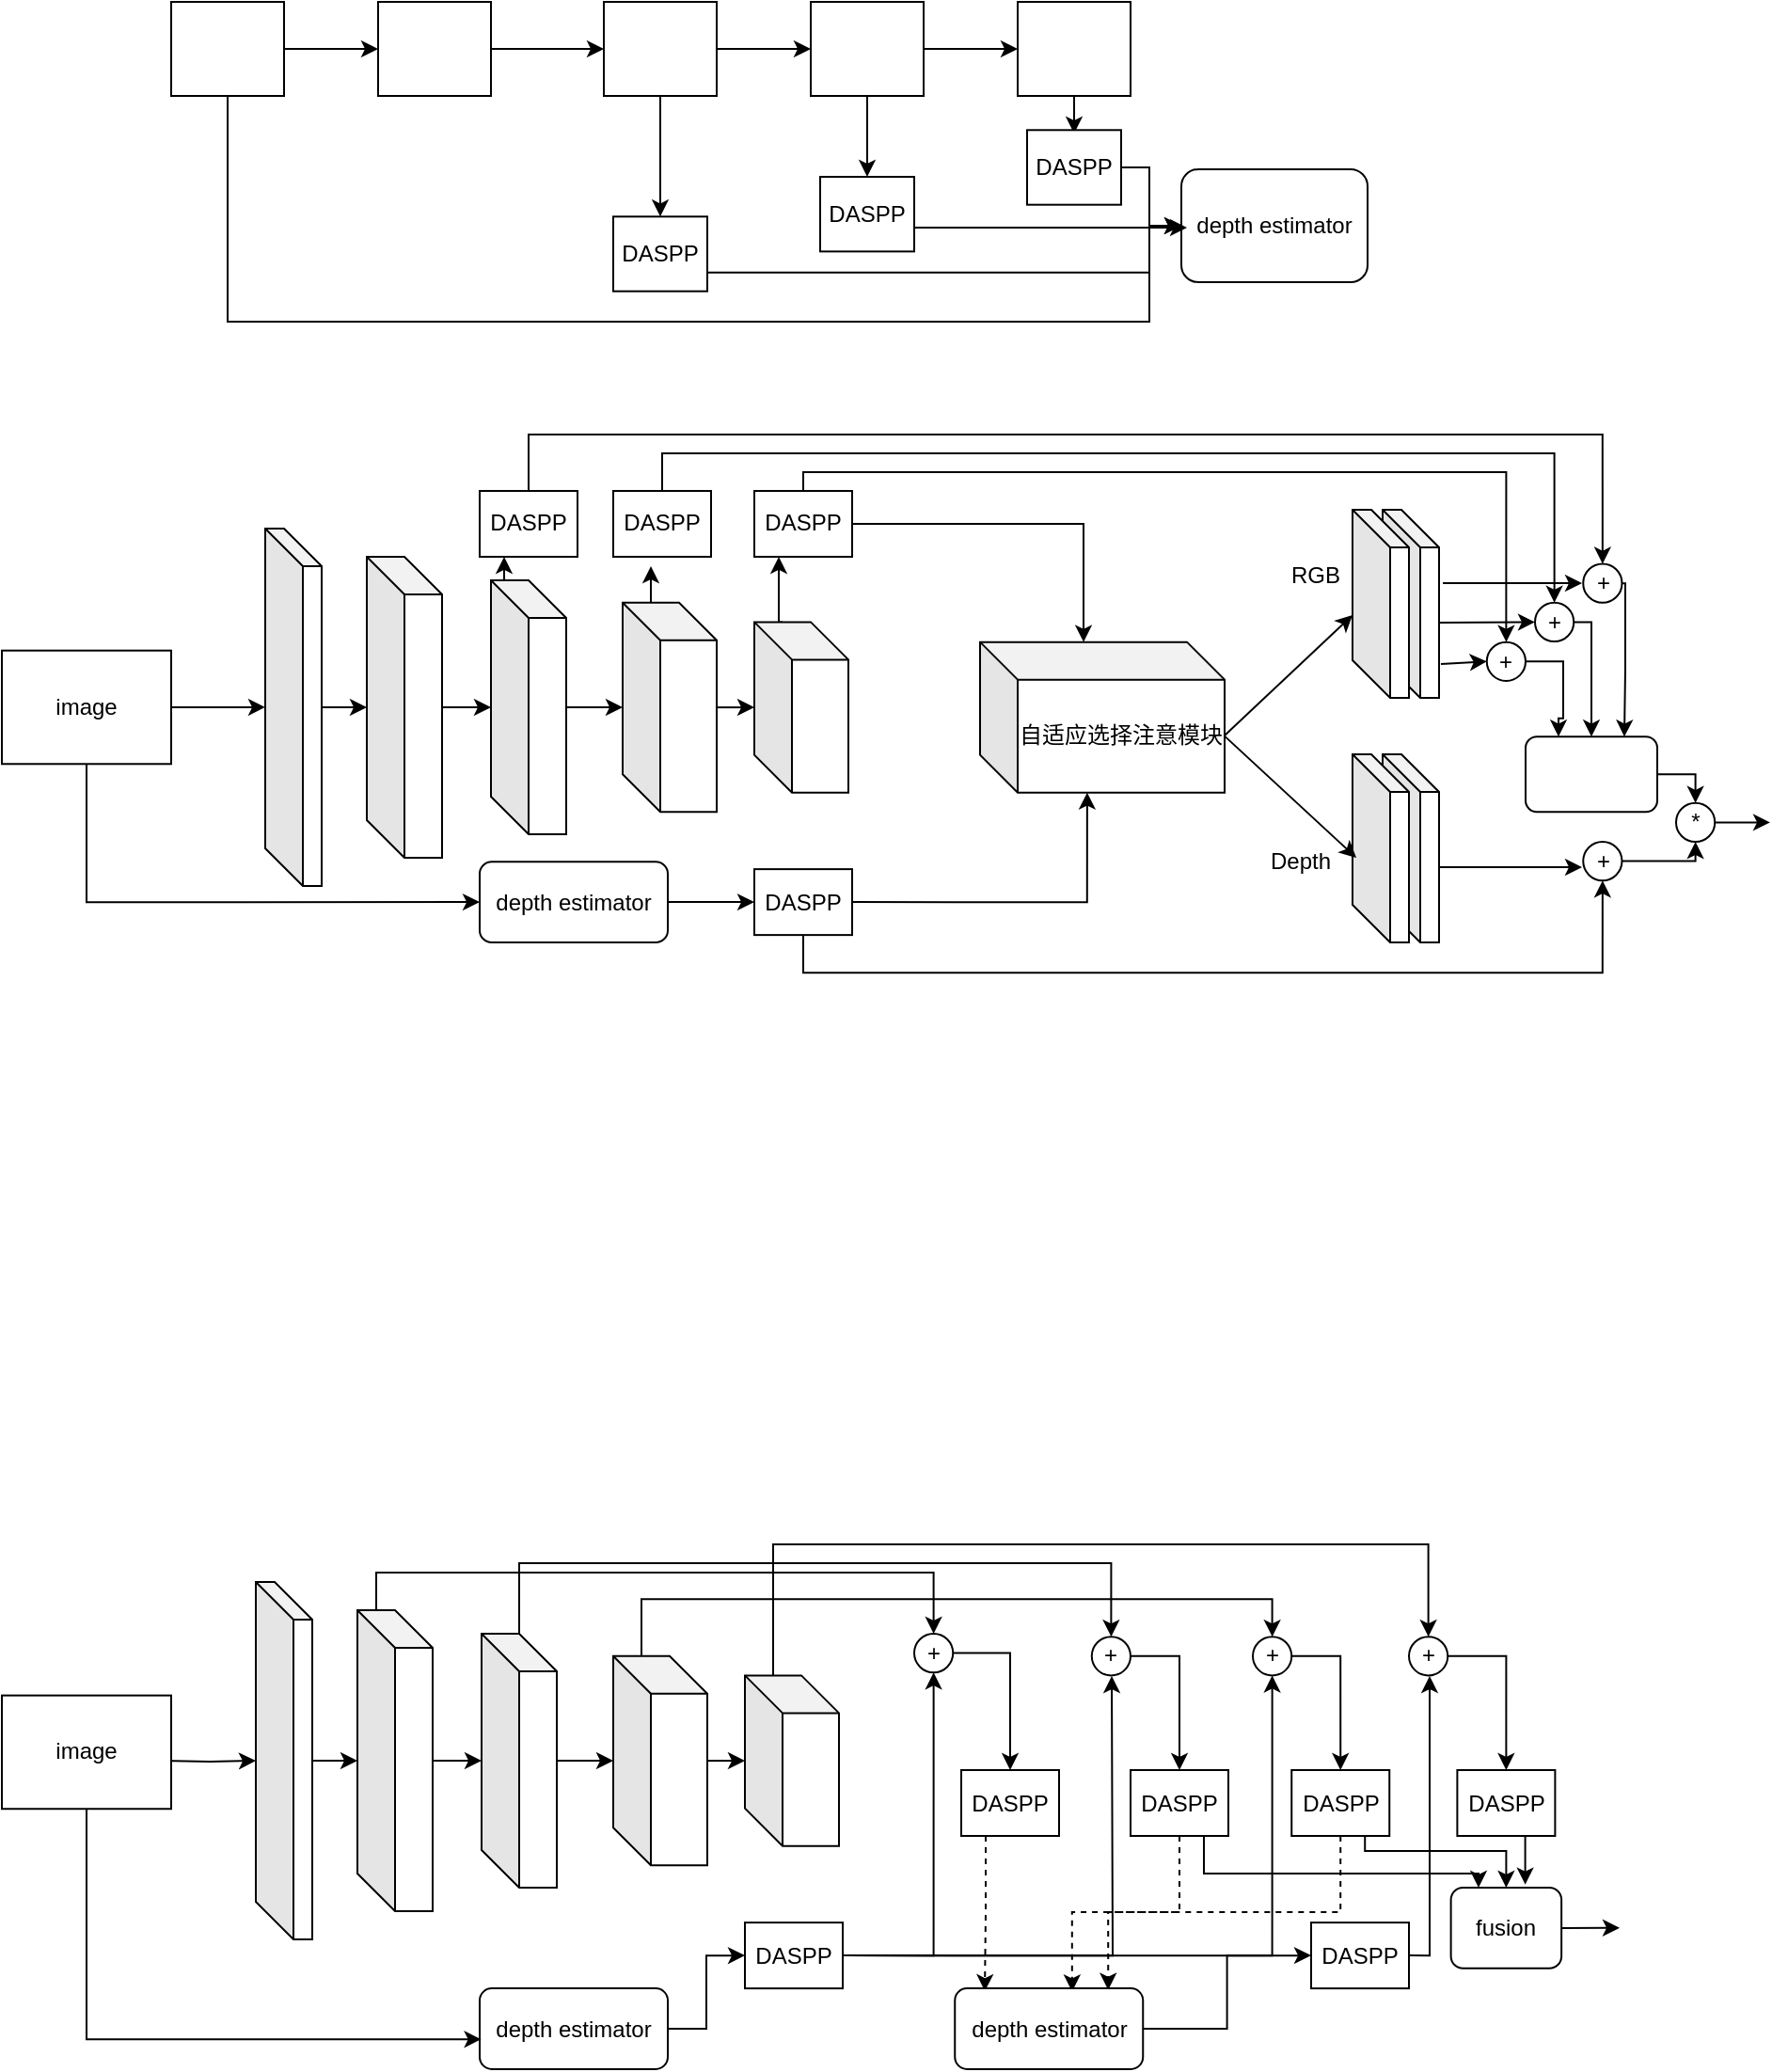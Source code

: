 <mxfile version="14.7.9" type="github">
  <diagram id="fB6I4MMEKbH8F9MEy0cq" name="Page-1">
    <mxGraphModel dx="1826" dy="600" grid="1" gridSize="10" guides="1" tooltips="1" connect="1" arrows="1" fold="1" page="1" pageScale="1" pageWidth="827" pageHeight="1169" math="0" shadow="0">
      <root>
        <mxCell id="0" />
        <mxCell id="1" parent="0" />
        <mxCell id="bgx9pGF-0ckk_dmSc3HT-4" value="" style="edgeStyle=orthogonalEdgeStyle;rounded=0;orthogonalLoop=1;jettySize=auto;html=1;" edge="1" parent="1" source="bgx9pGF-0ckk_dmSc3HT-2" target="bgx9pGF-0ckk_dmSc3HT-3">
          <mxGeometry relative="1" as="geometry" />
        </mxCell>
        <mxCell id="bgx9pGF-0ckk_dmSc3HT-2" value="" style="shape=cube;whiteSpace=wrap;html=1;boundedLbl=1;backgroundOutline=1;darkOpacity=0.05;darkOpacity2=0.1;direction=east;" vertex="1" parent="1">
          <mxGeometry x="90" y="350" width="30" height="190" as="geometry" />
        </mxCell>
        <mxCell id="bgx9pGF-0ckk_dmSc3HT-6" value="" style="edgeStyle=orthogonalEdgeStyle;rounded=0;orthogonalLoop=1;jettySize=auto;html=1;" edge="1" parent="1" source="bgx9pGF-0ckk_dmSc3HT-3" target="bgx9pGF-0ckk_dmSc3HT-5">
          <mxGeometry relative="1" as="geometry" />
        </mxCell>
        <mxCell id="bgx9pGF-0ckk_dmSc3HT-3" value="" style="shape=cube;whiteSpace=wrap;html=1;boundedLbl=1;backgroundOutline=1;darkOpacity=0.05;darkOpacity2=0.1;direction=east;" vertex="1" parent="1">
          <mxGeometry x="144" y="364.99" width="40" height="160" as="geometry" />
        </mxCell>
        <mxCell id="bgx9pGF-0ckk_dmSc3HT-8" value="" style="edgeStyle=orthogonalEdgeStyle;rounded=0;orthogonalLoop=1;jettySize=auto;html=1;" edge="1" parent="1" source="bgx9pGF-0ckk_dmSc3HT-5" target="bgx9pGF-0ckk_dmSc3HT-7">
          <mxGeometry relative="1" as="geometry" />
        </mxCell>
        <mxCell id="bgx9pGF-0ckk_dmSc3HT-107" style="edgeStyle=orthogonalEdgeStyle;rounded=0;orthogonalLoop=1;jettySize=auto;html=1;exitX=0;exitY=0;exitDx=10;exitDy=0;exitPerimeter=0;entryX=0.25;entryY=1;entryDx=0;entryDy=0;" edge="1" parent="1" source="bgx9pGF-0ckk_dmSc3HT-5" target="bgx9pGF-0ckk_dmSc3HT-104">
          <mxGeometry relative="1" as="geometry" />
        </mxCell>
        <mxCell id="bgx9pGF-0ckk_dmSc3HT-5" value="" style="shape=cube;whiteSpace=wrap;html=1;boundedLbl=1;backgroundOutline=1;darkOpacity=0.05;darkOpacity2=0.1;direction=east;" vertex="1" parent="1">
          <mxGeometry x="210" y="377.5" width="40" height="135" as="geometry" />
        </mxCell>
        <mxCell id="bgx9pGF-0ckk_dmSc3HT-10" value="" style="edgeStyle=orthogonalEdgeStyle;rounded=0;orthogonalLoop=1;jettySize=auto;html=1;" edge="1" parent="1" source="bgx9pGF-0ckk_dmSc3HT-7" target="bgx9pGF-0ckk_dmSc3HT-9">
          <mxGeometry relative="1" as="geometry" />
        </mxCell>
        <mxCell id="bgx9pGF-0ckk_dmSc3HT-106" style="edgeStyle=orthogonalEdgeStyle;rounded=0;orthogonalLoop=1;jettySize=auto;html=1;exitX=0;exitY=0;exitDx=15;exitDy=0;exitPerimeter=0;" edge="1" parent="1" source="bgx9pGF-0ckk_dmSc3HT-7">
          <mxGeometry relative="1" as="geometry">
            <mxPoint x="295" y="370" as="targetPoint" />
          </mxGeometry>
        </mxCell>
        <mxCell id="bgx9pGF-0ckk_dmSc3HT-7" value="" style="shape=cube;whiteSpace=wrap;html=1;boundedLbl=1;backgroundOutline=1;darkOpacity=0.05;darkOpacity2=0.1;direction=east;" vertex="1" parent="1">
          <mxGeometry x="280" y="389.38" width="50" height="111.25" as="geometry" />
        </mxCell>
        <mxCell id="bgx9pGF-0ckk_dmSc3HT-105" style="edgeStyle=orthogonalEdgeStyle;rounded=0;orthogonalLoop=1;jettySize=auto;html=1;exitX=0;exitY=0;exitDx=15;exitDy=0;exitPerimeter=0;entryX=0.25;entryY=1;entryDx=0;entryDy=0;" edge="1" parent="1" source="bgx9pGF-0ckk_dmSc3HT-9" target="bgx9pGF-0ckk_dmSc3HT-13">
          <mxGeometry relative="1" as="geometry" />
        </mxCell>
        <mxCell id="bgx9pGF-0ckk_dmSc3HT-9" value="" style="shape=cube;whiteSpace=wrap;html=1;boundedLbl=1;backgroundOutline=1;darkOpacity=0.05;darkOpacity2=0.1;direction=east;" vertex="1" parent="1">
          <mxGeometry x="350" y="399.7" width="50" height="90.62" as="geometry" />
        </mxCell>
        <mxCell id="bgx9pGF-0ckk_dmSc3HT-69" style="edgeStyle=orthogonalEdgeStyle;rounded=0;orthogonalLoop=1;jettySize=auto;html=1;exitX=1;exitY=0.5;exitDx=0;exitDy=0;entryX=0;entryY=0;entryDx=55;entryDy=0;entryPerimeter=0;" edge="1" parent="1" source="bgx9pGF-0ckk_dmSc3HT-13" target="bgx9pGF-0ckk_dmSc3HT-65">
          <mxGeometry relative="1" as="geometry" />
        </mxCell>
        <mxCell id="bgx9pGF-0ckk_dmSc3HT-126" style="edgeStyle=orthogonalEdgeStyle;rounded=0;orthogonalLoop=1;jettySize=auto;html=1;exitX=0.5;exitY=0;exitDx=0;exitDy=0;entryX=0.5;entryY=0;entryDx=0;entryDy=0;" edge="1" parent="1" source="bgx9pGF-0ckk_dmSc3HT-13" target="bgx9pGF-0ckk_dmSc3HT-96">
          <mxGeometry relative="1" as="geometry">
            <Array as="points">
              <mxPoint x="376" y="320" />
              <mxPoint x="750" y="320" />
            </Array>
          </mxGeometry>
        </mxCell>
        <mxCell id="bgx9pGF-0ckk_dmSc3HT-13" value="DASPP" style="rounded=0;whiteSpace=wrap;html=1;" vertex="1" parent="1">
          <mxGeometry x="350" y="329.99" width="52" height="35" as="geometry" />
        </mxCell>
        <mxCell id="bgx9pGF-0ckk_dmSc3HT-51" style="edgeStyle=orthogonalEdgeStyle;rounded=0;orthogonalLoop=1;jettySize=auto;html=1;exitX=1;exitY=0.5;exitDx=0;exitDy=0;" edge="1" parent="1" source="bgx9pGF-0ckk_dmSc3HT-31">
          <mxGeometry relative="1" as="geometry">
            <mxPoint x="610" y="190" as="targetPoint" />
            <Array as="points">
              <mxPoint x="435" y="190" />
            </Array>
          </mxGeometry>
        </mxCell>
        <mxCell id="bgx9pGF-0ckk_dmSc3HT-31" value="DASPP" style="rounded=0;whiteSpace=wrap;html=1;" vertex="1" parent="1">
          <mxGeometry x="385" y="163" width="50" height="39.69" as="geometry" />
        </mxCell>
        <mxCell id="bgx9pGF-0ckk_dmSc3HT-34" value="" style="edgeStyle=orthogonalEdgeStyle;rounded=0;orthogonalLoop=1;jettySize=auto;html=1;" edge="1" parent="1" source="bgx9pGF-0ckk_dmSc3HT-32" target="bgx9pGF-0ckk_dmSc3HT-33">
          <mxGeometry relative="1" as="geometry" />
        </mxCell>
        <mxCell id="bgx9pGF-0ckk_dmSc3HT-32" value="" style="rounded=0;whiteSpace=wrap;html=1;" vertex="1" parent="1">
          <mxGeometry x="40" y="70" width="60" height="50" as="geometry" />
        </mxCell>
        <mxCell id="bgx9pGF-0ckk_dmSc3HT-36" value="" style="edgeStyle=orthogonalEdgeStyle;rounded=0;orthogonalLoop=1;jettySize=auto;html=1;" edge="1" parent="1" source="bgx9pGF-0ckk_dmSc3HT-33" target="bgx9pGF-0ckk_dmSc3HT-35">
          <mxGeometry relative="1" as="geometry" />
        </mxCell>
        <mxCell id="bgx9pGF-0ckk_dmSc3HT-33" value="" style="rounded=0;whiteSpace=wrap;html=1;" vertex="1" parent="1">
          <mxGeometry x="150" y="70" width="60" height="50" as="geometry" />
        </mxCell>
        <mxCell id="bgx9pGF-0ckk_dmSc3HT-40" value="" style="edgeStyle=orthogonalEdgeStyle;rounded=0;orthogonalLoop=1;jettySize=auto;html=1;" edge="1" parent="1" source="bgx9pGF-0ckk_dmSc3HT-35" target="bgx9pGF-0ckk_dmSc3HT-39">
          <mxGeometry relative="1" as="geometry" />
        </mxCell>
        <mxCell id="bgx9pGF-0ckk_dmSc3HT-47" style="edgeStyle=orthogonalEdgeStyle;rounded=0;orthogonalLoop=1;jettySize=auto;html=1;exitX=0.5;exitY=1;exitDx=0;exitDy=0;entryX=0.5;entryY=0;entryDx=0;entryDy=0;" edge="1" parent="1" source="bgx9pGF-0ckk_dmSc3HT-35" target="bgx9pGF-0ckk_dmSc3HT-44">
          <mxGeometry relative="1" as="geometry" />
        </mxCell>
        <mxCell id="bgx9pGF-0ckk_dmSc3HT-35" value="" style="rounded=0;whiteSpace=wrap;html=1;" vertex="1" parent="1">
          <mxGeometry x="270" y="70" width="60" height="50" as="geometry" />
        </mxCell>
        <mxCell id="bgx9pGF-0ckk_dmSc3HT-42" value="" style="edgeStyle=orthogonalEdgeStyle;rounded=0;orthogonalLoop=1;jettySize=auto;html=1;" edge="1" parent="1" source="bgx9pGF-0ckk_dmSc3HT-39" target="bgx9pGF-0ckk_dmSc3HT-41">
          <mxGeometry relative="1" as="geometry" />
        </mxCell>
        <mxCell id="bgx9pGF-0ckk_dmSc3HT-48" style="edgeStyle=orthogonalEdgeStyle;rounded=0;orthogonalLoop=1;jettySize=auto;html=1;exitX=0.5;exitY=1;exitDx=0;exitDy=0;entryX=0.5;entryY=0;entryDx=0;entryDy=0;" edge="1" parent="1" source="bgx9pGF-0ckk_dmSc3HT-39" target="bgx9pGF-0ckk_dmSc3HT-31">
          <mxGeometry relative="1" as="geometry" />
        </mxCell>
        <mxCell id="bgx9pGF-0ckk_dmSc3HT-39" value="" style="rounded=0;whiteSpace=wrap;html=1;" vertex="1" parent="1">
          <mxGeometry x="380" y="70" width="60" height="50" as="geometry" />
        </mxCell>
        <mxCell id="bgx9pGF-0ckk_dmSc3HT-49" style="edgeStyle=orthogonalEdgeStyle;rounded=0;orthogonalLoop=1;jettySize=auto;html=1;exitX=0.5;exitY=1;exitDx=0;exitDy=0;" edge="1" parent="1" source="bgx9pGF-0ckk_dmSc3HT-41">
          <mxGeometry relative="1" as="geometry">
            <mxPoint x="520" y="140" as="targetPoint" />
          </mxGeometry>
        </mxCell>
        <mxCell id="bgx9pGF-0ckk_dmSc3HT-41" value="" style="rounded=0;whiteSpace=wrap;html=1;" vertex="1" parent="1">
          <mxGeometry x="490" y="70" width="60" height="50" as="geometry" />
        </mxCell>
        <mxCell id="bgx9pGF-0ckk_dmSc3HT-43" value="depth estimator" style="rounded=1;whiteSpace=wrap;html=1;" vertex="1" parent="1">
          <mxGeometry x="577" y="159" width="99" height="60" as="geometry" />
        </mxCell>
        <mxCell id="bgx9pGF-0ckk_dmSc3HT-53" style="edgeStyle=orthogonalEdgeStyle;rounded=0;orthogonalLoop=1;jettySize=auto;html=1;exitX=1;exitY=0.75;exitDx=0;exitDy=0;" edge="1" parent="1" source="bgx9pGF-0ckk_dmSc3HT-44">
          <mxGeometry relative="1" as="geometry">
            <mxPoint x="580" y="190" as="targetPoint" />
            <Array as="points">
              <mxPoint x="560" y="214" />
              <mxPoint x="560" y="190" />
            </Array>
          </mxGeometry>
        </mxCell>
        <mxCell id="bgx9pGF-0ckk_dmSc3HT-44" value="DASPP" style="rounded=0;whiteSpace=wrap;html=1;" vertex="1" parent="1">
          <mxGeometry x="275" y="184.15" width="50" height="39.69" as="geometry" />
        </mxCell>
        <mxCell id="bgx9pGF-0ckk_dmSc3HT-50" style="edgeStyle=orthogonalEdgeStyle;rounded=0;orthogonalLoop=1;jettySize=auto;html=1;exitX=1;exitY=0.5;exitDx=0;exitDy=0;" edge="1" parent="1" source="bgx9pGF-0ckk_dmSc3HT-45" target="bgx9pGF-0ckk_dmSc3HT-43">
          <mxGeometry relative="1" as="geometry">
            <Array as="points">
              <mxPoint x="560" y="158" />
              <mxPoint x="560" y="189" />
            </Array>
          </mxGeometry>
        </mxCell>
        <mxCell id="bgx9pGF-0ckk_dmSc3HT-45" value="DASPP" style="rounded=0;whiteSpace=wrap;html=1;" vertex="1" parent="1">
          <mxGeometry x="495" y="138.15" width="50" height="39.69" as="geometry" />
        </mxCell>
        <mxCell id="bgx9pGF-0ckk_dmSc3HT-70" style="edgeStyle=orthogonalEdgeStyle;rounded=0;orthogonalLoop=1;jettySize=auto;html=1;exitX=1;exitY=0.5;exitDx=0;exitDy=0;entryX=0.438;entryY=1;entryDx=0;entryDy=0;entryPerimeter=0;" edge="1" parent="1" source="bgx9pGF-0ckk_dmSc3HT-64" target="bgx9pGF-0ckk_dmSc3HT-65">
          <mxGeometry relative="1" as="geometry" />
        </mxCell>
        <mxCell id="bgx9pGF-0ckk_dmSc3HT-65" value="自适应选择注意模块" style="shape=cube;whiteSpace=wrap;html=1;boundedLbl=1;backgroundOutline=1;darkOpacity=0.05;darkOpacity2=0.1;" vertex="1" parent="1">
          <mxGeometry x="470" y="410.32" width="130" height="80" as="geometry" />
        </mxCell>
        <mxCell id="bgx9pGF-0ckk_dmSc3HT-67" style="edgeStyle=orthogonalEdgeStyle;rounded=0;orthogonalLoop=1;jettySize=auto;html=1;entryX=0;entryY=0.5;entryDx=0;entryDy=0;exitX=0.5;exitY=1;exitDx=0;exitDy=0;" edge="1" parent="1" source="bgx9pGF-0ckk_dmSc3HT-32" target="bgx9pGF-0ckk_dmSc3HT-43">
          <mxGeometry relative="1" as="geometry">
            <mxPoint x="270" y="240" as="sourcePoint" />
            <Array as="points">
              <mxPoint x="70" y="240" />
              <mxPoint x="560" y="240" />
              <mxPoint x="560" y="189" />
            </Array>
          </mxGeometry>
        </mxCell>
        <mxCell id="bgx9pGF-0ckk_dmSc3HT-101" style="edgeStyle=orthogonalEdgeStyle;rounded=0;orthogonalLoop=1;jettySize=auto;html=1;exitX=0;exitY=0;exitDx=30;exitDy=60;exitPerimeter=0;" edge="1" parent="1" source="bgx9pGF-0ckk_dmSc3HT-79">
          <mxGeometry relative="1" as="geometry">
            <mxPoint x="790" y="530" as="targetPoint" />
          </mxGeometry>
        </mxCell>
        <mxCell id="bgx9pGF-0ckk_dmSc3HT-79" value="" style="shape=cube;whiteSpace=wrap;html=1;boundedLbl=1;backgroundOutline=1;darkOpacity=0.05;darkOpacity2=0.1;direction=east;" vertex="1" parent="1">
          <mxGeometry x="684" y="470" width="30" height="100" as="geometry" />
        </mxCell>
        <mxCell id="bgx9pGF-0ckk_dmSc3HT-80" value="" style="shape=cube;whiteSpace=wrap;html=1;boundedLbl=1;backgroundOutline=1;darkOpacity=0.05;darkOpacity2=0.1;direction=east;" vertex="1" parent="1">
          <mxGeometry x="668" y="470" width="30" height="100" as="geometry" />
        </mxCell>
        <mxCell id="bgx9pGF-0ckk_dmSc3HT-81" value="" style="shape=cube;whiteSpace=wrap;html=1;boundedLbl=1;backgroundOutline=1;darkOpacity=0.05;darkOpacity2=0.1;direction=east;" vertex="1" parent="1">
          <mxGeometry x="684" y="340" width="30" height="100" as="geometry" />
        </mxCell>
        <mxCell id="bgx9pGF-0ckk_dmSc3HT-82" value="" style="shape=cube;whiteSpace=wrap;html=1;boundedLbl=1;backgroundOutline=1;darkOpacity=0.05;darkOpacity2=0.1;direction=east;" vertex="1" parent="1">
          <mxGeometry x="668" y="340" width="30" height="100" as="geometry" />
        </mxCell>
        <mxCell id="bgx9pGF-0ckk_dmSc3HT-83" value="" style="endArrow=classic;html=1;entryX=0;entryY=0.56;entryDx=0;entryDy=0;entryPerimeter=0;" edge="1" parent="1" target="bgx9pGF-0ckk_dmSc3HT-82">
          <mxGeometry width="50" height="50" relative="1" as="geometry">
            <mxPoint x="600" y="460" as="sourcePoint" />
            <mxPoint x="651.5" y="399.7" as="targetPoint" />
          </mxGeometry>
        </mxCell>
        <mxCell id="bgx9pGF-0ckk_dmSc3HT-85" value="" style="endArrow=classic;html=1;exitX=0;exitY=0;exitDx=130;exitDy=50;exitPerimeter=0;entryX=0.067;entryY=0.55;entryDx=0;entryDy=0;entryPerimeter=0;" edge="1" parent="1" source="bgx9pGF-0ckk_dmSc3HT-65" target="bgx9pGF-0ckk_dmSc3HT-80">
          <mxGeometry width="50" height="50" relative="1" as="geometry">
            <mxPoint x="490" y="470" as="sourcePoint" />
            <mxPoint x="540" y="420" as="targetPoint" />
          </mxGeometry>
        </mxCell>
        <mxCell id="bgx9pGF-0ckk_dmSc3HT-131" style="edgeStyle=orthogonalEdgeStyle;rounded=0;orthogonalLoop=1;jettySize=auto;html=1;exitX=1;exitY=0.5;exitDx=0;exitDy=0;entryX=0.5;entryY=0;entryDx=0;entryDy=0;" edge="1" parent="1" source="bgx9pGF-0ckk_dmSc3HT-92" target="bgx9pGF-0ckk_dmSc3HT-129">
          <mxGeometry relative="1" as="geometry">
            <Array as="points">
              <mxPoint x="795" y="400" />
            </Array>
          </mxGeometry>
        </mxCell>
        <mxCell id="bgx9pGF-0ckk_dmSc3HT-92" value="+" style="ellipse;whiteSpace=wrap;html=1;aspect=fixed;" vertex="1" parent="1">
          <mxGeometry x="765" y="389.38" width="20.62" height="20.62" as="geometry" />
        </mxCell>
        <mxCell id="bgx9pGF-0ckk_dmSc3HT-132" style="edgeStyle=orthogonalEdgeStyle;rounded=0;orthogonalLoop=1;jettySize=auto;html=1;exitX=1;exitY=0.5;exitDx=0;exitDy=0;entryX=0.25;entryY=0;entryDx=0;entryDy=0;" edge="1" parent="1" source="bgx9pGF-0ckk_dmSc3HT-96" target="bgx9pGF-0ckk_dmSc3HT-129">
          <mxGeometry relative="1" as="geometry" />
        </mxCell>
        <mxCell id="bgx9pGF-0ckk_dmSc3HT-96" value="+" style="ellipse;whiteSpace=wrap;html=1;aspect=fixed;" vertex="1" parent="1">
          <mxGeometry x="739.38" y="410.32" width="20.62" height="20.62" as="geometry" />
        </mxCell>
        <mxCell id="bgx9pGF-0ckk_dmSc3HT-134" style="edgeStyle=orthogonalEdgeStyle;rounded=0;orthogonalLoop=1;jettySize=auto;html=1;exitX=1;exitY=0.5;exitDx=0;exitDy=0;entryX=0.5;entryY=1;entryDx=0;entryDy=0;" edge="1" parent="1" source="bgx9pGF-0ckk_dmSc3HT-99" target="bgx9pGF-0ckk_dmSc3HT-133">
          <mxGeometry relative="1" as="geometry">
            <Array as="points">
              <mxPoint x="850" y="527" />
            </Array>
          </mxGeometry>
        </mxCell>
        <mxCell id="bgx9pGF-0ckk_dmSc3HT-99" value="+" style="ellipse;whiteSpace=wrap;html=1;aspect=fixed;" vertex="1" parent="1">
          <mxGeometry x="790.62" y="516.5" width="20.62" height="20.62" as="geometry" />
        </mxCell>
        <mxCell id="bgx9pGF-0ckk_dmSc3HT-127" style="edgeStyle=orthogonalEdgeStyle;rounded=0;orthogonalLoop=1;jettySize=auto;html=1;exitX=0.5;exitY=0;exitDx=0;exitDy=0;entryX=0.5;entryY=0;entryDx=0;entryDy=0;" edge="1" parent="1" source="bgx9pGF-0ckk_dmSc3HT-103" target="bgx9pGF-0ckk_dmSc3HT-92">
          <mxGeometry relative="1" as="geometry">
            <Array as="points">
              <mxPoint x="301" y="310" />
              <mxPoint x="775" y="310" />
            </Array>
          </mxGeometry>
        </mxCell>
        <mxCell id="bgx9pGF-0ckk_dmSc3HT-103" value="DASPP" style="rounded=0;whiteSpace=wrap;html=1;" vertex="1" parent="1">
          <mxGeometry x="275" y="329.99" width="52" height="35" as="geometry" />
        </mxCell>
        <mxCell id="bgx9pGF-0ckk_dmSc3HT-128" style="edgeStyle=orthogonalEdgeStyle;rounded=0;orthogonalLoop=1;jettySize=auto;html=1;exitX=0.5;exitY=0;exitDx=0;exitDy=0;entryX=0.5;entryY=0;entryDx=0;entryDy=0;" edge="1" parent="1" source="bgx9pGF-0ckk_dmSc3HT-104" target="bgx9pGF-0ckk_dmSc3HT-86">
          <mxGeometry relative="1" as="geometry">
            <Array as="points">
              <mxPoint x="230" y="300" />
              <mxPoint x="801" y="300" />
            </Array>
          </mxGeometry>
        </mxCell>
        <mxCell id="bgx9pGF-0ckk_dmSc3HT-104" value="DASPP" style="rounded=0;whiteSpace=wrap;html=1;" vertex="1" parent="1">
          <mxGeometry x="204" y="329.99" width="52" height="35" as="geometry" />
        </mxCell>
        <mxCell id="bgx9pGF-0ckk_dmSc3HT-111" style="edgeStyle=orthogonalEdgeStyle;rounded=0;orthogonalLoop=1;jettySize=auto;html=1;exitX=1;exitY=0.5;exitDx=0;exitDy=0;entryX=0;entryY=0.5;entryDx=0;entryDy=0;" edge="1" parent="1" source="bgx9pGF-0ckk_dmSc3HT-108" target="bgx9pGF-0ckk_dmSc3HT-64">
          <mxGeometry relative="1" as="geometry" />
        </mxCell>
        <mxCell id="bgx9pGF-0ckk_dmSc3HT-108" value="depth estimator" style="rounded=1;whiteSpace=wrap;html=1;" vertex="1" parent="1">
          <mxGeometry x="204" y="527.12" width="100" height="42.88" as="geometry" />
        </mxCell>
        <mxCell id="bgx9pGF-0ckk_dmSc3HT-112" style="edgeStyle=orthogonalEdgeStyle;rounded=0;orthogonalLoop=1;jettySize=auto;html=1;exitX=0.5;exitY=1;exitDx=0;exitDy=0;entryX=0.5;entryY=1;entryDx=0;entryDy=0;" edge="1" parent="1" source="bgx9pGF-0ckk_dmSc3HT-64" target="bgx9pGF-0ckk_dmSc3HT-99">
          <mxGeometry relative="1" as="geometry" />
        </mxCell>
        <mxCell id="bgx9pGF-0ckk_dmSc3HT-64" value="DASPP" style="rounded=0;whiteSpace=wrap;html=1;" vertex="1" parent="1">
          <mxGeometry x="350" y="531.06" width="52" height="35" as="geometry" />
        </mxCell>
        <mxCell id="bgx9pGF-0ckk_dmSc3HT-130" style="edgeStyle=orthogonalEdgeStyle;rounded=0;orthogonalLoop=1;jettySize=auto;html=1;exitX=1;exitY=0.5;exitDx=0;exitDy=0;entryX=0.75;entryY=0;entryDx=0;entryDy=0;" edge="1" parent="1" source="bgx9pGF-0ckk_dmSc3HT-86" target="bgx9pGF-0ckk_dmSc3HT-129">
          <mxGeometry relative="1" as="geometry">
            <Array as="points">
              <mxPoint x="813" y="379" />
              <mxPoint x="813" y="425" />
            </Array>
          </mxGeometry>
        </mxCell>
        <mxCell id="bgx9pGF-0ckk_dmSc3HT-86" value="+" style="ellipse;whiteSpace=wrap;html=1;aspect=fixed;" vertex="1" parent="1">
          <mxGeometry x="790.62" y="368.76" width="20.62" height="20.62" as="geometry" />
        </mxCell>
        <mxCell id="bgx9pGF-0ckk_dmSc3HT-120" value="" style="endArrow=classic;html=1;exitX=1.033;exitY=0.82;exitDx=0;exitDy=0;exitPerimeter=0;entryX=0;entryY=0.5;entryDx=0;entryDy=0;" edge="1" parent="1" source="bgx9pGF-0ckk_dmSc3HT-81" target="bgx9pGF-0ckk_dmSc3HT-96">
          <mxGeometry width="50" height="50" relative="1" as="geometry">
            <mxPoint x="800" y="420" as="sourcePoint" />
            <mxPoint x="740" y="420" as="targetPoint" />
          </mxGeometry>
        </mxCell>
        <mxCell id="bgx9pGF-0ckk_dmSc3HT-124" value="" style="endArrow=classic;html=1;exitX=0;exitY=0;exitDx=30;exitDy=60;exitPerimeter=0;entryX=0;entryY=0.5;entryDx=0;entryDy=0;" edge="1" parent="1" source="bgx9pGF-0ckk_dmSc3HT-81" target="bgx9pGF-0ckk_dmSc3HT-92">
          <mxGeometry width="50" height="50" relative="1" as="geometry">
            <mxPoint x="780" y="470" as="sourcePoint" />
            <mxPoint x="830" y="420" as="targetPoint" />
          </mxGeometry>
        </mxCell>
        <mxCell id="bgx9pGF-0ckk_dmSc3HT-125" value="" style="endArrow=classic;html=1;exitX=1.067;exitY=0.39;exitDx=0;exitDy=0;exitPerimeter=0;" edge="1" parent="1" source="bgx9pGF-0ckk_dmSc3HT-81">
          <mxGeometry width="50" height="50" relative="1" as="geometry">
            <mxPoint x="780" y="470" as="sourcePoint" />
            <mxPoint x="790" y="379" as="targetPoint" />
          </mxGeometry>
        </mxCell>
        <mxCell id="bgx9pGF-0ckk_dmSc3HT-139" style="edgeStyle=orthogonalEdgeStyle;rounded=0;orthogonalLoop=1;jettySize=auto;html=1;exitX=1;exitY=0.5;exitDx=0;exitDy=0;entryX=0.5;entryY=0;entryDx=0;entryDy=0;" edge="1" parent="1" source="bgx9pGF-0ckk_dmSc3HT-129" target="bgx9pGF-0ckk_dmSc3HT-133">
          <mxGeometry relative="1" as="geometry" />
        </mxCell>
        <mxCell id="bgx9pGF-0ckk_dmSc3HT-129" value="" style="rounded=1;whiteSpace=wrap;html=1;" vertex="1" parent="1">
          <mxGeometry x="760" y="460.63" width="70" height="40" as="geometry" />
        </mxCell>
        <mxCell id="bgx9pGF-0ckk_dmSc3HT-140" style="edgeStyle=orthogonalEdgeStyle;rounded=0;orthogonalLoop=1;jettySize=auto;html=1;exitX=1;exitY=0.5;exitDx=0;exitDy=0;" edge="1" parent="1" source="bgx9pGF-0ckk_dmSc3HT-133">
          <mxGeometry relative="1" as="geometry">
            <mxPoint x="890" y="506" as="targetPoint" />
          </mxGeometry>
        </mxCell>
        <mxCell id="bgx9pGF-0ckk_dmSc3HT-133" value="*" style="ellipse;whiteSpace=wrap;html=1;aspect=fixed;" vertex="1" parent="1">
          <mxGeometry x="840" y="495.88" width="20.62" height="20.62" as="geometry" />
        </mxCell>
        <mxCell id="bgx9pGF-0ckk_dmSc3HT-141" value="RGB" style="text;html=1;resizable=0;autosize=1;align=center;verticalAlign=middle;points=[];fillColor=none;strokeColor=none;rounded=0;" vertex="1" parent="1">
          <mxGeometry x="628" y="364.99" width="40" height="20" as="geometry" />
        </mxCell>
        <mxCell id="bgx9pGF-0ckk_dmSc3HT-142" value="Depth" style="text;html=1;resizable=0;autosize=1;align=center;verticalAlign=middle;points=[];fillColor=none;strokeColor=none;rounded=0;" vertex="1" parent="1">
          <mxGeometry x="615" y="517.12" width="50" height="20" as="geometry" />
        </mxCell>
        <mxCell id="bgx9pGF-0ckk_dmSc3HT-146" style="edgeStyle=orthogonalEdgeStyle;rounded=0;orthogonalLoop=1;jettySize=auto;html=1;exitX=0.5;exitY=1;exitDx=0;exitDy=0;entryX=0;entryY=0.5;entryDx=0;entryDy=0;" edge="1" parent="1" source="bgx9pGF-0ckk_dmSc3HT-145" target="bgx9pGF-0ckk_dmSc3HT-108">
          <mxGeometry relative="1" as="geometry" />
        </mxCell>
        <mxCell id="bgx9pGF-0ckk_dmSc3HT-147" style="edgeStyle=orthogonalEdgeStyle;rounded=0;orthogonalLoop=1;jettySize=auto;html=1;exitX=1;exitY=0.5;exitDx=0;exitDy=0;" edge="1" parent="1" source="bgx9pGF-0ckk_dmSc3HT-145" target="bgx9pGF-0ckk_dmSc3HT-2">
          <mxGeometry relative="1" as="geometry" />
        </mxCell>
        <mxCell id="bgx9pGF-0ckk_dmSc3HT-145" value="image" style="rounded=0;whiteSpace=wrap;html=1;" vertex="1" parent="1">
          <mxGeometry x="-50" y="414.84" width="90" height="60.3" as="geometry" />
        </mxCell>
        <mxCell id="bgx9pGF-0ckk_dmSc3HT-148" value="" style="edgeStyle=orthogonalEdgeStyle;rounded=0;orthogonalLoop=1;jettySize=auto;html=1;" edge="1" parent="1" source="bgx9pGF-0ckk_dmSc3HT-149" target="bgx9pGF-0ckk_dmSc3HT-151">
          <mxGeometry relative="1" as="geometry" />
        </mxCell>
        <mxCell id="bgx9pGF-0ckk_dmSc3HT-149" value="" style="shape=cube;whiteSpace=wrap;html=1;boundedLbl=1;backgroundOutline=1;darkOpacity=0.05;darkOpacity2=0.1;direction=east;" vertex="1" parent="1">
          <mxGeometry x="85" y="910" width="30" height="190" as="geometry" />
        </mxCell>
        <mxCell id="bgx9pGF-0ckk_dmSc3HT-150" value="" style="edgeStyle=orthogonalEdgeStyle;rounded=0;orthogonalLoop=1;jettySize=auto;html=1;" edge="1" parent="1" source="bgx9pGF-0ckk_dmSc3HT-151" target="bgx9pGF-0ckk_dmSc3HT-154">
          <mxGeometry relative="1" as="geometry" />
        </mxCell>
        <mxCell id="bgx9pGF-0ckk_dmSc3HT-151" value="" style="shape=cube;whiteSpace=wrap;html=1;boundedLbl=1;backgroundOutline=1;darkOpacity=0.05;darkOpacity2=0.1;direction=east;" vertex="1" parent="1">
          <mxGeometry x="139" y="924.99" width="40" height="160" as="geometry" />
        </mxCell>
        <mxCell id="bgx9pGF-0ckk_dmSc3HT-152" value="" style="edgeStyle=orthogonalEdgeStyle;rounded=0;orthogonalLoop=1;jettySize=auto;html=1;" edge="1" parent="1" source="bgx9pGF-0ckk_dmSc3HT-154" target="bgx9pGF-0ckk_dmSc3HT-157">
          <mxGeometry relative="1" as="geometry" />
        </mxCell>
        <mxCell id="bgx9pGF-0ckk_dmSc3HT-202" style="edgeStyle=orthogonalEdgeStyle;rounded=0;orthogonalLoop=1;jettySize=auto;html=1;exitX=0;exitY=0;exitDx=10;exitDy=0;exitPerimeter=0;entryX=0.5;entryY=0;entryDx=0;entryDy=0;" edge="1" parent="1" source="bgx9pGF-0ckk_dmSc3HT-151" target="bgx9pGF-0ckk_dmSc3HT-177">
          <mxGeometry relative="1" as="geometry" />
        </mxCell>
        <mxCell id="bgx9pGF-0ckk_dmSc3HT-154" value="" style="shape=cube;whiteSpace=wrap;html=1;boundedLbl=1;backgroundOutline=1;darkOpacity=0.05;darkOpacity2=0.1;direction=east;" vertex="1" parent="1">
          <mxGeometry x="205" y="937.5" width="40" height="135" as="geometry" />
        </mxCell>
        <mxCell id="bgx9pGF-0ckk_dmSc3HT-155" value="" style="edgeStyle=orthogonalEdgeStyle;rounded=0;orthogonalLoop=1;jettySize=auto;html=1;" edge="1" parent="1" source="bgx9pGF-0ckk_dmSc3HT-157" target="bgx9pGF-0ckk_dmSc3HT-159">
          <mxGeometry relative="1" as="geometry" />
        </mxCell>
        <mxCell id="bgx9pGF-0ckk_dmSc3HT-207" style="edgeStyle=orthogonalEdgeStyle;rounded=0;orthogonalLoop=1;jettySize=auto;html=1;exitX=0;exitY=0;exitDx=20;exitDy=0;exitPerimeter=0;entryX=0.5;entryY=0;entryDx=0;entryDy=0;" edge="1" parent="1" source="bgx9pGF-0ckk_dmSc3HT-154" target="bgx9pGF-0ckk_dmSc3HT-205">
          <mxGeometry relative="1" as="geometry">
            <Array as="points">
              <mxPoint x="225" y="900" />
              <mxPoint x="540" y="900" />
            </Array>
          </mxGeometry>
        </mxCell>
        <mxCell id="bgx9pGF-0ckk_dmSc3HT-208" style="edgeStyle=orthogonalEdgeStyle;rounded=0;orthogonalLoop=1;jettySize=auto;html=1;exitX=0;exitY=0;exitDx=15;exitDy=0;exitPerimeter=0;entryX=0.5;entryY=0;entryDx=0;entryDy=0;" edge="1" parent="1" source="bgx9pGF-0ckk_dmSc3HT-157" target="bgx9pGF-0ckk_dmSc3HT-206">
          <mxGeometry relative="1" as="geometry" />
        </mxCell>
        <mxCell id="bgx9pGF-0ckk_dmSc3HT-157" value="" style="shape=cube;whiteSpace=wrap;html=1;boundedLbl=1;backgroundOutline=1;darkOpacity=0.05;darkOpacity2=0.1;direction=east;" vertex="1" parent="1">
          <mxGeometry x="275" y="949.38" width="50" height="111.25" as="geometry" />
        </mxCell>
        <mxCell id="bgx9pGF-0ckk_dmSc3HT-210" style="edgeStyle=orthogonalEdgeStyle;rounded=0;orthogonalLoop=1;jettySize=auto;html=1;exitX=0;exitY=0;exitDx=15;exitDy=0;exitPerimeter=0;entryX=0.5;entryY=0;entryDx=0;entryDy=0;" edge="1" parent="1" source="bgx9pGF-0ckk_dmSc3HT-159" target="bgx9pGF-0ckk_dmSc3HT-209">
          <mxGeometry relative="1" as="geometry">
            <Array as="points">
              <mxPoint x="360" y="890" />
              <mxPoint x="708" y="890" />
            </Array>
          </mxGeometry>
        </mxCell>
        <mxCell id="bgx9pGF-0ckk_dmSc3HT-159" value="" style="shape=cube;whiteSpace=wrap;html=1;boundedLbl=1;backgroundOutline=1;darkOpacity=0.05;darkOpacity2=0.1;direction=east;" vertex="1" parent="1">
          <mxGeometry x="345" y="959.7" width="50" height="90.62" as="geometry" />
        </mxCell>
        <mxCell id="bgx9pGF-0ckk_dmSc3HT-204" style="edgeStyle=orthogonalEdgeStyle;rounded=0;orthogonalLoop=1;jettySize=auto;html=1;exitX=1;exitY=0.5;exitDx=0;exitDy=0;entryX=0.5;entryY=0;entryDx=0;entryDy=0;" edge="1" parent="1" source="bgx9pGF-0ckk_dmSc3HT-177" target="bgx9pGF-0ckk_dmSc3HT-201">
          <mxGeometry relative="1" as="geometry" />
        </mxCell>
        <mxCell id="bgx9pGF-0ckk_dmSc3HT-177" value="+" style="ellipse;whiteSpace=wrap;html=1;aspect=fixed;" vertex="1" parent="1">
          <mxGeometry x="435" y="937.5" width="20.62" height="20.62" as="geometry" />
        </mxCell>
        <mxCell id="bgx9pGF-0ckk_dmSc3HT-182" style="edgeStyle=orthogonalEdgeStyle;rounded=0;orthogonalLoop=1;jettySize=auto;html=1;exitX=1;exitY=0.5;exitDx=0;exitDy=0;entryX=0;entryY=0.5;entryDx=0;entryDy=0;" edge="1" parent="1" source="bgx9pGF-0ckk_dmSc3HT-183" target="bgx9pGF-0ckk_dmSc3HT-185">
          <mxGeometry relative="1" as="geometry" />
        </mxCell>
        <mxCell id="bgx9pGF-0ckk_dmSc3HT-183" value="depth estimator" style="rounded=1;whiteSpace=wrap;html=1;" vertex="1" parent="1">
          <mxGeometry x="204" y="1126.06" width="100" height="42.88" as="geometry" />
        </mxCell>
        <mxCell id="bgx9pGF-0ckk_dmSc3HT-203" style="edgeStyle=orthogonalEdgeStyle;rounded=0;orthogonalLoop=1;jettySize=auto;html=1;exitX=1;exitY=0.5;exitDx=0;exitDy=0;entryX=0.5;entryY=1;entryDx=0;entryDy=0;" edge="1" parent="1" source="bgx9pGF-0ckk_dmSc3HT-185" target="bgx9pGF-0ckk_dmSc3HT-177">
          <mxGeometry relative="1" as="geometry" />
        </mxCell>
        <mxCell id="bgx9pGF-0ckk_dmSc3HT-235" style="edgeStyle=orthogonalEdgeStyle;rounded=0;orthogonalLoop=1;jettySize=auto;html=1;exitX=1;exitY=0.5;exitDx=0;exitDy=0;" edge="1" parent="1" source="bgx9pGF-0ckk_dmSc3HT-185">
          <mxGeometry relative="1" as="geometry">
            <mxPoint x="540" y="960" as="targetPoint" />
          </mxGeometry>
        </mxCell>
        <mxCell id="bgx9pGF-0ckk_dmSc3HT-236" style="edgeStyle=orthogonalEdgeStyle;rounded=0;orthogonalLoop=1;jettySize=auto;html=1;exitX=1;exitY=0.5;exitDx=0;exitDy=0;entryX=0.5;entryY=1;entryDx=0;entryDy=0;" edge="1" parent="1" source="bgx9pGF-0ckk_dmSc3HT-185" target="bgx9pGF-0ckk_dmSc3HT-206">
          <mxGeometry relative="1" as="geometry" />
        </mxCell>
        <mxCell id="bgx9pGF-0ckk_dmSc3HT-185" value="DASPP" style="rounded=0;whiteSpace=wrap;html=1;" vertex="1" parent="1">
          <mxGeometry x="345" y="1091.06" width="52" height="35" as="geometry" />
        </mxCell>
        <mxCell id="bgx9pGF-0ckk_dmSc3HT-198" style="edgeStyle=orthogonalEdgeStyle;rounded=0;orthogonalLoop=1;jettySize=auto;html=1;exitX=1;exitY=0.5;exitDx=0;exitDy=0;" edge="1" parent="1" target="bgx9pGF-0ckk_dmSc3HT-149">
          <mxGeometry relative="1" as="geometry">
            <mxPoint x="35" y="1004.99" as="sourcePoint" />
          </mxGeometry>
        </mxCell>
        <mxCell id="bgx9pGF-0ckk_dmSc3HT-200" style="edgeStyle=orthogonalEdgeStyle;rounded=0;orthogonalLoop=1;jettySize=auto;html=1;exitX=0.5;exitY=1;exitDx=0;exitDy=0;entryX=0.008;entryY=0.631;entryDx=0;entryDy=0;entryPerimeter=0;" edge="1" parent="1" source="bgx9pGF-0ckk_dmSc3HT-199" target="bgx9pGF-0ckk_dmSc3HT-183">
          <mxGeometry relative="1" as="geometry" />
        </mxCell>
        <mxCell id="bgx9pGF-0ckk_dmSc3HT-199" value="image" style="rounded=0;whiteSpace=wrap;html=1;" vertex="1" parent="1">
          <mxGeometry x="-50" y="970.32" width="90" height="60.3" as="geometry" />
        </mxCell>
        <mxCell id="bgx9pGF-0ckk_dmSc3HT-245" style="edgeStyle=orthogonalEdgeStyle;rounded=0;orthogonalLoop=1;jettySize=auto;html=1;exitX=0.25;exitY=1;exitDx=0;exitDy=0;dashed=1;entryX=0.159;entryY=0.034;entryDx=0;entryDy=0;entryPerimeter=0;" edge="1" parent="1" source="bgx9pGF-0ckk_dmSc3HT-201" target="bgx9pGF-0ckk_dmSc3HT-222">
          <mxGeometry relative="1" as="geometry">
            <mxPoint x="473" y="1123" as="targetPoint" />
            <Array as="points">
              <mxPoint x="473" y="1086" />
              <mxPoint x="472" y="1086" />
            </Array>
          </mxGeometry>
        </mxCell>
        <mxCell id="bgx9pGF-0ckk_dmSc3HT-201" value="DASPP" style="rounded=0;whiteSpace=wrap;html=1;" vertex="1" parent="1">
          <mxGeometry x="460" y="1010" width="52" height="35" as="geometry" />
        </mxCell>
        <mxCell id="bgx9pGF-0ckk_dmSc3HT-213" style="edgeStyle=orthogonalEdgeStyle;rounded=0;orthogonalLoop=1;jettySize=auto;html=1;exitX=1;exitY=0.5;exitDx=0;exitDy=0;entryX=0.5;entryY=0;entryDx=0;entryDy=0;" edge="1" parent="1" source="bgx9pGF-0ckk_dmSc3HT-205" target="bgx9pGF-0ckk_dmSc3HT-211">
          <mxGeometry relative="1" as="geometry" />
        </mxCell>
        <mxCell id="bgx9pGF-0ckk_dmSc3HT-205" value="+" style="ellipse;whiteSpace=wrap;html=1;aspect=fixed;" vertex="1" parent="1">
          <mxGeometry x="529.38" y="939.08" width="20.62" height="20.62" as="geometry" />
        </mxCell>
        <mxCell id="bgx9pGF-0ckk_dmSc3HT-214" style="edgeStyle=orthogonalEdgeStyle;rounded=0;orthogonalLoop=1;jettySize=auto;html=1;exitX=1;exitY=0.5;exitDx=0;exitDy=0;entryX=0.5;entryY=0;entryDx=0;entryDy=0;" edge="1" parent="1" source="bgx9pGF-0ckk_dmSc3HT-206" target="bgx9pGF-0ckk_dmSc3HT-212">
          <mxGeometry relative="1" as="geometry" />
        </mxCell>
        <mxCell id="bgx9pGF-0ckk_dmSc3HT-206" value="+" style="ellipse;whiteSpace=wrap;html=1;aspect=fixed;" vertex="1" parent="1">
          <mxGeometry x="615" y="939.08" width="20.62" height="20.62" as="geometry" />
        </mxCell>
        <mxCell id="bgx9pGF-0ckk_dmSc3HT-216" style="edgeStyle=orthogonalEdgeStyle;rounded=0;orthogonalLoop=1;jettySize=auto;html=1;exitX=1;exitY=0.5;exitDx=0;exitDy=0;entryX=0.5;entryY=0;entryDx=0;entryDy=0;" edge="1" parent="1" source="bgx9pGF-0ckk_dmSc3HT-209" target="bgx9pGF-0ckk_dmSc3HT-215">
          <mxGeometry relative="1" as="geometry" />
        </mxCell>
        <mxCell id="bgx9pGF-0ckk_dmSc3HT-209" value="+" style="ellipse;whiteSpace=wrap;html=1;aspect=fixed;" vertex="1" parent="1">
          <mxGeometry x="698" y="939.08" width="20.62" height="20.62" as="geometry" />
        </mxCell>
        <mxCell id="bgx9pGF-0ckk_dmSc3HT-238" style="edgeStyle=orthogonalEdgeStyle;rounded=0;orthogonalLoop=1;jettySize=auto;html=1;exitX=0.5;exitY=1;exitDx=0;exitDy=0;entryX=0.623;entryY=0.039;entryDx=0;entryDy=0;entryPerimeter=0;dashed=1;" edge="1" parent="1" source="bgx9pGF-0ckk_dmSc3HT-211" target="bgx9pGF-0ckk_dmSc3HT-222">
          <mxGeometry relative="1" as="geometry" />
        </mxCell>
        <mxCell id="bgx9pGF-0ckk_dmSc3HT-253" style="edgeStyle=orthogonalEdgeStyle;rounded=0;orthogonalLoop=1;jettySize=auto;html=1;exitX=0.75;exitY=1;exitDx=0;exitDy=0;entryX=0.25;entryY=0;entryDx=0;entryDy=0;" edge="1" parent="1" source="bgx9pGF-0ckk_dmSc3HT-211" target="bgx9pGF-0ckk_dmSc3HT-246">
          <mxGeometry relative="1" as="geometry">
            <Array as="points">
              <mxPoint x="589" y="1065" />
              <mxPoint x="735" y="1065" />
            </Array>
          </mxGeometry>
        </mxCell>
        <mxCell id="bgx9pGF-0ckk_dmSc3HT-211" value="DASPP" style="rounded=0;whiteSpace=wrap;html=1;" vertex="1" parent="1">
          <mxGeometry x="550" y="1010" width="52" height="35" as="geometry" />
        </mxCell>
        <mxCell id="bgx9pGF-0ckk_dmSc3HT-239" style="edgeStyle=orthogonalEdgeStyle;rounded=0;orthogonalLoop=1;jettySize=auto;html=1;exitX=0.5;exitY=1;exitDx=0;exitDy=0;entryX=0.815;entryY=0.019;entryDx=0;entryDy=0;entryPerimeter=0;dashed=1;" edge="1" parent="1" source="bgx9pGF-0ckk_dmSc3HT-212" target="bgx9pGF-0ckk_dmSc3HT-222">
          <mxGeometry relative="1" as="geometry" />
        </mxCell>
        <mxCell id="bgx9pGF-0ckk_dmSc3HT-252" style="edgeStyle=orthogonalEdgeStyle;rounded=0;orthogonalLoop=1;jettySize=auto;html=1;exitX=0.75;exitY=1;exitDx=0;exitDy=0;entryX=0.5;entryY=0;entryDx=0;entryDy=0;" edge="1" parent="1" source="bgx9pGF-0ckk_dmSc3HT-212" target="bgx9pGF-0ckk_dmSc3HT-246">
          <mxGeometry relative="1" as="geometry">
            <Array as="points">
              <mxPoint x="675" y="1053" />
              <mxPoint x="750" y="1053" />
            </Array>
          </mxGeometry>
        </mxCell>
        <mxCell id="bgx9pGF-0ckk_dmSc3HT-212" value="DASPP" style="rounded=0;whiteSpace=wrap;html=1;" vertex="1" parent="1">
          <mxGeometry x="635.62" y="1010" width="52" height="35" as="geometry" />
        </mxCell>
        <mxCell id="bgx9pGF-0ckk_dmSc3HT-250" style="edgeStyle=orthogonalEdgeStyle;rounded=0;orthogonalLoop=1;jettySize=auto;html=1;exitX=0.75;exitY=1;exitDx=0;exitDy=0;entryX=0.672;entryY=-0.039;entryDx=0;entryDy=0;entryPerimeter=0;" edge="1" parent="1" source="bgx9pGF-0ckk_dmSc3HT-215" target="bgx9pGF-0ckk_dmSc3HT-246">
          <mxGeometry relative="1" as="geometry" />
        </mxCell>
        <mxCell id="bgx9pGF-0ckk_dmSc3HT-215" value="DASPP" style="rounded=0;whiteSpace=wrap;html=1;" vertex="1" parent="1">
          <mxGeometry x="723.69" y="1010" width="52" height="35" as="geometry" />
        </mxCell>
        <mxCell id="bgx9pGF-0ckk_dmSc3HT-242" style="edgeStyle=orthogonalEdgeStyle;rounded=0;orthogonalLoop=1;jettySize=auto;html=1;exitX=1;exitY=0.5;exitDx=0;exitDy=0;entryX=0;entryY=0.5;entryDx=0;entryDy=0;" edge="1" parent="1" source="bgx9pGF-0ckk_dmSc3HT-222" target="bgx9pGF-0ckk_dmSc3HT-241">
          <mxGeometry relative="1" as="geometry" />
        </mxCell>
        <mxCell id="bgx9pGF-0ckk_dmSc3HT-222" value="depth estimator" style="rounded=1;whiteSpace=wrap;html=1;" vertex="1" parent="1">
          <mxGeometry x="456.62" y="1126.06" width="100" height="42.88" as="geometry" />
        </mxCell>
        <mxCell id="bgx9pGF-0ckk_dmSc3HT-243" style="edgeStyle=orthogonalEdgeStyle;rounded=0;orthogonalLoop=1;jettySize=auto;html=1;exitX=1;exitY=0.5;exitDx=0;exitDy=0;" edge="1" parent="1" source="bgx9pGF-0ckk_dmSc3HT-241">
          <mxGeometry relative="1" as="geometry">
            <mxPoint x="709" y="960" as="targetPoint" />
            <Array as="points">
              <mxPoint x="709" y="1070" />
              <mxPoint x="709" y="1070" />
            </Array>
          </mxGeometry>
        </mxCell>
        <mxCell id="bgx9pGF-0ckk_dmSc3HT-241" value="DASPP" style="rounded=0;whiteSpace=wrap;html=1;" vertex="1" parent="1">
          <mxGeometry x="646" y="1091.06" width="52" height="35" as="geometry" />
        </mxCell>
        <mxCell id="bgx9pGF-0ckk_dmSc3HT-254" style="edgeStyle=orthogonalEdgeStyle;rounded=0;orthogonalLoop=1;jettySize=auto;html=1;exitX=1;exitY=0.5;exitDx=0;exitDy=0;" edge="1" parent="1" source="bgx9pGF-0ckk_dmSc3HT-246">
          <mxGeometry relative="1" as="geometry">
            <mxPoint x="810" y="1094.167" as="targetPoint" />
          </mxGeometry>
        </mxCell>
        <mxCell id="bgx9pGF-0ckk_dmSc3HT-246" value="fusion" style="rounded=1;whiteSpace=wrap;html=1;" vertex="1" parent="1">
          <mxGeometry x="720.31" y="1072.5" width="58.76" height="42.88" as="geometry" />
        </mxCell>
      </root>
    </mxGraphModel>
  </diagram>
</mxfile>
